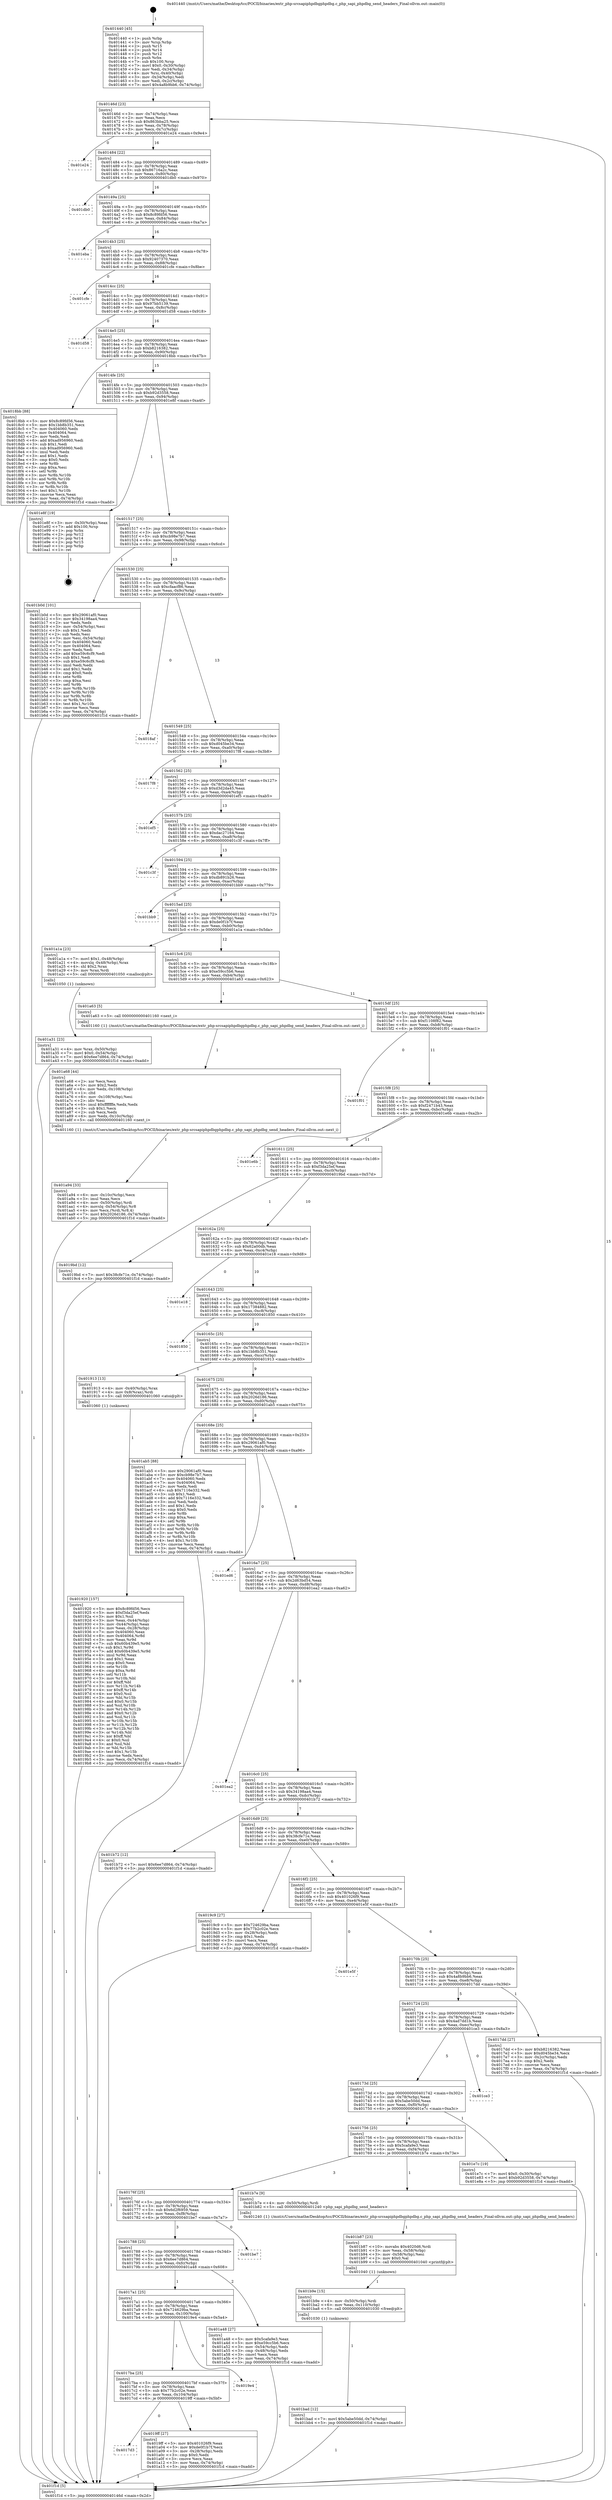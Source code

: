 digraph "0x401440" {
  label = "0x401440 (/mnt/c/Users/mathe/Desktop/tcc/POCII/binaries/extr_php-srcsapiphpdbgphpdbg.c_php_sapi_phpdbg_send_headers_Final-ollvm.out::main(0))"
  labelloc = "t"
  node[shape=record]

  Entry [label="",width=0.3,height=0.3,shape=circle,fillcolor=black,style=filled]
  "0x40146d" [label="{
     0x40146d [23]\l
     | [instrs]\l
     &nbsp;&nbsp;0x40146d \<+3\>: mov -0x74(%rbp),%eax\l
     &nbsp;&nbsp;0x401470 \<+2\>: mov %eax,%ecx\l
     &nbsp;&nbsp;0x401472 \<+6\>: sub $0x863bba25,%ecx\l
     &nbsp;&nbsp;0x401478 \<+3\>: mov %eax,-0x78(%rbp)\l
     &nbsp;&nbsp;0x40147b \<+3\>: mov %ecx,-0x7c(%rbp)\l
     &nbsp;&nbsp;0x40147e \<+6\>: je 0000000000401e24 \<main+0x9e4\>\l
  }"]
  "0x401e24" [label="{
     0x401e24\l
  }", style=dashed]
  "0x401484" [label="{
     0x401484 [22]\l
     | [instrs]\l
     &nbsp;&nbsp;0x401484 \<+5\>: jmp 0000000000401489 \<main+0x49\>\l
     &nbsp;&nbsp;0x401489 \<+3\>: mov -0x78(%rbp),%eax\l
     &nbsp;&nbsp;0x40148c \<+5\>: sub $0x86716a2c,%eax\l
     &nbsp;&nbsp;0x401491 \<+3\>: mov %eax,-0x80(%rbp)\l
     &nbsp;&nbsp;0x401494 \<+6\>: je 0000000000401db0 \<main+0x970\>\l
  }"]
  Exit [label="",width=0.3,height=0.3,shape=circle,fillcolor=black,style=filled,peripheries=2]
  "0x401db0" [label="{
     0x401db0\l
  }", style=dashed]
  "0x40149a" [label="{
     0x40149a [25]\l
     | [instrs]\l
     &nbsp;&nbsp;0x40149a \<+5\>: jmp 000000000040149f \<main+0x5f\>\l
     &nbsp;&nbsp;0x40149f \<+3\>: mov -0x78(%rbp),%eax\l
     &nbsp;&nbsp;0x4014a2 \<+5\>: sub $0x8c89fd56,%eax\l
     &nbsp;&nbsp;0x4014a7 \<+6\>: mov %eax,-0x84(%rbp)\l
     &nbsp;&nbsp;0x4014ad \<+6\>: je 0000000000401eba \<main+0xa7a\>\l
  }"]
  "0x401bad" [label="{
     0x401bad [12]\l
     | [instrs]\l
     &nbsp;&nbsp;0x401bad \<+7\>: movl $0x5abe50dd,-0x74(%rbp)\l
     &nbsp;&nbsp;0x401bb4 \<+5\>: jmp 0000000000401f1d \<main+0xadd\>\l
  }"]
  "0x401eba" [label="{
     0x401eba\l
  }", style=dashed]
  "0x4014b3" [label="{
     0x4014b3 [25]\l
     | [instrs]\l
     &nbsp;&nbsp;0x4014b3 \<+5\>: jmp 00000000004014b8 \<main+0x78\>\l
     &nbsp;&nbsp;0x4014b8 \<+3\>: mov -0x78(%rbp),%eax\l
     &nbsp;&nbsp;0x4014bb \<+5\>: sub $0x92407370,%eax\l
     &nbsp;&nbsp;0x4014c0 \<+6\>: mov %eax,-0x88(%rbp)\l
     &nbsp;&nbsp;0x4014c6 \<+6\>: je 0000000000401cfe \<main+0x8be\>\l
  }"]
  "0x401b9e" [label="{
     0x401b9e [15]\l
     | [instrs]\l
     &nbsp;&nbsp;0x401b9e \<+4\>: mov -0x50(%rbp),%rdi\l
     &nbsp;&nbsp;0x401ba2 \<+6\>: mov %eax,-0x110(%rbp)\l
     &nbsp;&nbsp;0x401ba8 \<+5\>: call 0000000000401030 \<free@plt\>\l
     | [calls]\l
     &nbsp;&nbsp;0x401030 \{1\} (unknown)\l
  }"]
  "0x401cfe" [label="{
     0x401cfe\l
  }", style=dashed]
  "0x4014cc" [label="{
     0x4014cc [25]\l
     | [instrs]\l
     &nbsp;&nbsp;0x4014cc \<+5\>: jmp 00000000004014d1 \<main+0x91\>\l
     &nbsp;&nbsp;0x4014d1 \<+3\>: mov -0x78(%rbp),%eax\l
     &nbsp;&nbsp;0x4014d4 \<+5\>: sub $0x97bb5139,%eax\l
     &nbsp;&nbsp;0x4014d9 \<+6\>: mov %eax,-0x8c(%rbp)\l
     &nbsp;&nbsp;0x4014df \<+6\>: je 0000000000401d58 \<main+0x918\>\l
  }"]
  "0x401b87" [label="{
     0x401b87 [23]\l
     | [instrs]\l
     &nbsp;&nbsp;0x401b87 \<+10\>: movabs $0x4020d6,%rdi\l
     &nbsp;&nbsp;0x401b91 \<+3\>: mov %eax,-0x58(%rbp)\l
     &nbsp;&nbsp;0x401b94 \<+3\>: mov -0x58(%rbp),%esi\l
     &nbsp;&nbsp;0x401b97 \<+2\>: mov $0x0,%al\l
     &nbsp;&nbsp;0x401b99 \<+5\>: call 0000000000401040 \<printf@plt\>\l
     | [calls]\l
     &nbsp;&nbsp;0x401040 \{1\} (unknown)\l
  }"]
  "0x401d58" [label="{
     0x401d58\l
  }", style=dashed]
  "0x4014e5" [label="{
     0x4014e5 [25]\l
     | [instrs]\l
     &nbsp;&nbsp;0x4014e5 \<+5\>: jmp 00000000004014ea \<main+0xaa\>\l
     &nbsp;&nbsp;0x4014ea \<+3\>: mov -0x78(%rbp),%eax\l
     &nbsp;&nbsp;0x4014ed \<+5\>: sub $0xb8216382,%eax\l
     &nbsp;&nbsp;0x4014f2 \<+6\>: mov %eax,-0x90(%rbp)\l
     &nbsp;&nbsp;0x4014f8 \<+6\>: je 00000000004018bb \<main+0x47b\>\l
  }"]
  "0x401a94" [label="{
     0x401a94 [33]\l
     | [instrs]\l
     &nbsp;&nbsp;0x401a94 \<+6\>: mov -0x10c(%rbp),%ecx\l
     &nbsp;&nbsp;0x401a9a \<+3\>: imul %eax,%ecx\l
     &nbsp;&nbsp;0x401a9d \<+4\>: mov -0x50(%rbp),%rdi\l
     &nbsp;&nbsp;0x401aa1 \<+4\>: movslq -0x54(%rbp),%r8\l
     &nbsp;&nbsp;0x401aa5 \<+4\>: mov %ecx,(%rdi,%r8,4)\l
     &nbsp;&nbsp;0x401aa9 \<+7\>: movl $0x2026d186,-0x74(%rbp)\l
     &nbsp;&nbsp;0x401ab0 \<+5\>: jmp 0000000000401f1d \<main+0xadd\>\l
  }"]
  "0x4018bb" [label="{
     0x4018bb [88]\l
     | [instrs]\l
     &nbsp;&nbsp;0x4018bb \<+5\>: mov $0x8c89fd56,%eax\l
     &nbsp;&nbsp;0x4018c0 \<+5\>: mov $0x1bb8b351,%ecx\l
     &nbsp;&nbsp;0x4018c5 \<+7\>: mov 0x404060,%edx\l
     &nbsp;&nbsp;0x4018cc \<+7\>: mov 0x404064,%esi\l
     &nbsp;&nbsp;0x4018d3 \<+2\>: mov %edx,%edi\l
     &nbsp;&nbsp;0x4018d5 \<+6\>: add $0xad956960,%edi\l
     &nbsp;&nbsp;0x4018db \<+3\>: sub $0x1,%edi\l
     &nbsp;&nbsp;0x4018de \<+6\>: sub $0xad956960,%edi\l
     &nbsp;&nbsp;0x4018e4 \<+3\>: imul %edi,%edx\l
     &nbsp;&nbsp;0x4018e7 \<+3\>: and $0x1,%edx\l
     &nbsp;&nbsp;0x4018ea \<+3\>: cmp $0x0,%edx\l
     &nbsp;&nbsp;0x4018ed \<+4\>: sete %r8b\l
     &nbsp;&nbsp;0x4018f1 \<+3\>: cmp $0xa,%esi\l
     &nbsp;&nbsp;0x4018f4 \<+4\>: setl %r9b\l
     &nbsp;&nbsp;0x4018f8 \<+3\>: mov %r8b,%r10b\l
     &nbsp;&nbsp;0x4018fb \<+3\>: and %r9b,%r10b\l
     &nbsp;&nbsp;0x4018fe \<+3\>: xor %r9b,%r8b\l
     &nbsp;&nbsp;0x401901 \<+3\>: or %r8b,%r10b\l
     &nbsp;&nbsp;0x401904 \<+4\>: test $0x1,%r10b\l
     &nbsp;&nbsp;0x401908 \<+3\>: cmovne %ecx,%eax\l
     &nbsp;&nbsp;0x40190b \<+3\>: mov %eax,-0x74(%rbp)\l
     &nbsp;&nbsp;0x40190e \<+5\>: jmp 0000000000401f1d \<main+0xadd\>\l
  }"]
  "0x4014fe" [label="{
     0x4014fe [25]\l
     | [instrs]\l
     &nbsp;&nbsp;0x4014fe \<+5\>: jmp 0000000000401503 \<main+0xc3\>\l
     &nbsp;&nbsp;0x401503 \<+3\>: mov -0x78(%rbp),%eax\l
     &nbsp;&nbsp;0x401506 \<+5\>: sub $0xb92d3558,%eax\l
     &nbsp;&nbsp;0x40150b \<+6\>: mov %eax,-0x94(%rbp)\l
     &nbsp;&nbsp;0x401511 \<+6\>: je 0000000000401e8f \<main+0xa4f\>\l
  }"]
  "0x401a68" [label="{
     0x401a68 [44]\l
     | [instrs]\l
     &nbsp;&nbsp;0x401a68 \<+2\>: xor %ecx,%ecx\l
     &nbsp;&nbsp;0x401a6a \<+5\>: mov $0x2,%edx\l
     &nbsp;&nbsp;0x401a6f \<+6\>: mov %edx,-0x108(%rbp)\l
     &nbsp;&nbsp;0x401a75 \<+1\>: cltd\l
     &nbsp;&nbsp;0x401a76 \<+6\>: mov -0x108(%rbp),%esi\l
     &nbsp;&nbsp;0x401a7c \<+2\>: idiv %esi\l
     &nbsp;&nbsp;0x401a7e \<+6\>: imul $0xfffffffe,%edx,%edx\l
     &nbsp;&nbsp;0x401a84 \<+3\>: sub $0x1,%ecx\l
     &nbsp;&nbsp;0x401a87 \<+2\>: sub %ecx,%edx\l
     &nbsp;&nbsp;0x401a89 \<+6\>: mov %edx,-0x10c(%rbp)\l
     &nbsp;&nbsp;0x401a8f \<+5\>: call 0000000000401160 \<next_i\>\l
     | [calls]\l
     &nbsp;&nbsp;0x401160 \{1\} (/mnt/c/Users/mathe/Desktop/tcc/POCII/binaries/extr_php-srcsapiphpdbgphpdbg.c_php_sapi_phpdbg_send_headers_Final-ollvm.out::next_i)\l
  }"]
  "0x401e8f" [label="{
     0x401e8f [19]\l
     | [instrs]\l
     &nbsp;&nbsp;0x401e8f \<+3\>: mov -0x30(%rbp),%eax\l
     &nbsp;&nbsp;0x401e92 \<+7\>: add $0x100,%rsp\l
     &nbsp;&nbsp;0x401e99 \<+1\>: pop %rbx\l
     &nbsp;&nbsp;0x401e9a \<+2\>: pop %r12\l
     &nbsp;&nbsp;0x401e9c \<+2\>: pop %r14\l
     &nbsp;&nbsp;0x401e9e \<+2\>: pop %r15\l
     &nbsp;&nbsp;0x401ea0 \<+1\>: pop %rbp\l
     &nbsp;&nbsp;0x401ea1 \<+1\>: ret\l
  }"]
  "0x401517" [label="{
     0x401517 [25]\l
     | [instrs]\l
     &nbsp;&nbsp;0x401517 \<+5\>: jmp 000000000040151c \<main+0xdc\>\l
     &nbsp;&nbsp;0x40151c \<+3\>: mov -0x78(%rbp),%eax\l
     &nbsp;&nbsp;0x40151f \<+5\>: sub $0xcb98e7b7,%eax\l
     &nbsp;&nbsp;0x401524 \<+6\>: mov %eax,-0x98(%rbp)\l
     &nbsp;&nbsp;0x40152a \<+6\>: je 0000000000401b0d \<main+0x6cd\>\l
  }"]
  "0x401a31" [label="{
     0x401a31 [23]\l
     | [instrs]\l
     &nbsp;&nbsp;0x401a31 \<+4\>: mov %rax,-0x50(%rbp)\l
     &nbsp;&nbsp;0x401a35 \<+7\>: movl $0x0,-0x54(%rbp)\l
     &nbsp;&nbsp;0x401a3c \<+7\>: movl $0x6ee7d864,-0x74(%rbp)\l
     &nbsp;&nbsp;0x401a43 \<+5\>: jmp 0000000000401f1d \<main+0xadd\>\l
  }"]
  "0x401b0d" [label="{
     0x401b0d [101]\l
     | [instrs]\l
     &nbsp;&nbsp;0x401b0d \<+5\>: mov $0x29061af0,%eax\l
     &nbsp;&nbsp;0x401b12 \<+5\>: mov $0x34198aa4,%ecx\l
     &nbsp;&nbsp;0x401b17 \<+2\>: xor %edx,%edx\l
     &nbsp;&nbsp;0x401b19 \<+3\>: mov -0x54(%rbp),%esi\l
     &nbsp;&nbsp;0x401b1c \<+3\>: sub $0x1,%edx\l
     &nbsp;&nbsp;0x401b1f \<+2\>: sub %edx,%esi\l
     &nbsp;&nbsp;0x401b21 \<+3\>: mov %esi,-0x54(%rbp)\l
     &nbsp;&nbsp;0x401b24 \<+7\>: mov 0x404060,%edx\l
     &nbsp;&nbsp;0x401b2b \<+7\>: mov 0x404064,%esi\l
     &nbsp;&nbsp;0x401b32 \<+2\>: mov %edx,%edi\l
     &nbsp;&nbsp;0x401b34 \<+6\>: add $0xe59c6cf9,%edi\l
     &nbsp;&nbsp;0x401b3a \<+3\>: sub $0x1,%edi\l
     &nbsp;&nbsp;0x401b3d \<+6\>: sub $0xe59c6cf9,%edi\l
     &nbsp;&nbsp;0x401b43 \<+3\>: imul %edi,%edx\l
     &nbsp;&nbsp;0x401b46 \<+3\>: and $0x1,%edx\l
     &nbsp;&nbsp;0x401b49 \<+3\>: cmp $0x0,%edx\l
     &nbsp;&nbsp;0x401b4c \<+4\>: sete %r8b\l
     &nbsp;&nbsp;0x401b50 \<+3\>: cmp $0xa,%esi\l
     &nbsp;&nbsp;0x401b53 \<+4\>: setl %r9b\l
     &nbsp;&nbsp;0x401b57 \<+3\>: mov %r8b,%r10b\l
     &nbsp;&nbsp;0x401b5a \<+3\>: and %r9b,%r10b\l
     &nbsp;&nbsp;0x401b5d \<+3\>: xor %r9b,%r8b\l
     &nbsp;&nbsp;0x401b60 \<+3\>: or %r8b,%r10b\l
     &nbsp;&nbsp;0x401b63 \<+4\>: test $0x1,%r10b\l
     &nbsp;&nbsp;0x401b67 \<+3\>: cmovne %ecx,%eax\l
     &nbsp;&nbsp;0x401b6a \<+3\>: mov %eax,-0x74(%rbp)\l
     &nbsp;&nbsp;0x401b6d \<+5\>: jmp 0000000000401f1d \<main+0xadd\>\l
  }"]
  "0x401530" [label="{
     0x401530 [25]\l
     | [instrs]\l
     &nbsp;&nbsp;0x401530 \<+5\>: jmp 0000000000401535 \<main+0xf5\>\l
     &nbsp;&nbsp;0x401535 \<+3\>: mov -0x78(%rbp),%eax\l
     &nbsp;&nbsp;0x401538 \<+5\>: sub $0xcfaacf86,%eax\l
     &nbsp;&nbsp;0x40153d \<+6\>: mov %eax,-0x9c(%rbp)\l
     &nbsp;&nbsp;0x401543 \<+6\>: je 00000000004018af \<main+0x46f\>\l
  }"]
  "0x4017d3" [label="{
     0x4017d3\l
  }", style=dashed]
  "0x4018af" [label="{
     0x4018af\l
  }", style=dashed]
  "0x401549" [label="{
     0x401549 [25]\l
     | [instrs]\l
     &nbsp;&nbsp;0x401549 \<+5\>: jmp 000000000040154e \<main+0x10e\>\l
     &nbsp;&nbsp;0x40154e \<+3\>: mov -0x78(%rbp),%eax\l
     &nbsp;&nbsp;0x401551 \<+5\>: sub $0xd045be34,%eax\l
     &nbsp;&nbsp;0x401556 \<+6\>: mov %eax,-0xa0(%rbp)\l
     &nbsp;&nbsp;0x40155c \<+6\>: je 00000000004017f8 \<main+0x3b8\>\l
  }"]
  "0x4019ff" [label="{
     0x4019ff [27]\l
     | [instrs]\l
     &nbsp;&nbsp;0x4019ff \<+5\>: mov $0x401026f9,%eax\l
     &nbsp;&nbsp;0x401a04 \<+5\>: mov $0xde0f1b7f,%ecx\l
     &nbsp;&nbsp;0x401a09 \<+3\>: mov -0x28(%rbp),%edx\l
     &nbsp;&nbsp;0x401a0c \<+3\>: cmp $0x0,%edx\l
     &nbsp;&nbsp;0x401a0f \<+3\>: cmove %ecx,%eax\l
     &nbsp;&nbsp;0x401a12 \<+3\>: mov %eax,-0x74(%rbp)\l
     &nbsp;&nbsp;0x401a15 \<+5\>: jmp 0000000000401f1d \<main+0xadd\>\l
  }"]
  "0x4017f8" [label="{
     0x4017f8\l
  }", style=dashed]
  "0x401562" [label="{
     0x401562 [25]\l
     | [instrs]\l
     &nbsp;&nbsp;0x401562 \<+5\>: jmp 0000000000401567 \<main+0x127\>\l
     &nbsp;&nbsp;0x401567 \<+3\>: mov -0x78(%rbp),%eax\l
     &nbsp;&nbsp;0x40156a \<+5\>: sub $0xd3d2da45,%eax\l
     &nbsp;&nbsp;0x40156f \<+6\>: mov %eax,-0xa4(%rbp)\l
     &nbsp;&nbsp;0x401575 \<+6\>: je 0000000000401ef5 \<main+0xab5\>\l
  }"]
  "0x4017ba" [label="{
     0x4017ba [25]\l
     | [instrs]\l
     &nbsp;&nbsp;0x4017ba \<+5\>: jmp 00000000004017bf \<main+0x37f\>\l
     &nbsp;&nbsp;0x4017bf \<+3\>: mov -0x78(%rbp),%eax\l
     &nbsp;&nbsp;0x4017c2 \<+5\>: sub $0x77b2c02e,%eax\l
     &nbsp;&nbsp;0x4017c7 \<+6\>: mov %eax,-0x104(%rbp)\l
     &nbsp;&nbsp;0x4017cd \<+6\>: je 00000000004019ff \<main+0x5bf\>\l
  }"]
  "0x401ef5" [label="{
     0x401ef5\l
  }", style=dashed]
  "0x40157b" [label="{
     0x40157b [25]\l
     | [instrs]\l
     &nbsp;&nbsp;0x40157b \<+5\>: jmp 0000000000401580 \<main+0x140\>\l
     &nbsp;&nbsp;0x401580 \<+3\>: mov -0x78(%rbp),%eax\l
     &nbsp;&nbsp;0x401583 \<+5\>: sub $0xdac27164,%eax\l
     &nbsp;&nbsp;0x401588 \<+6\>: mov %eax,-0xa8(%rbp)\l
     &nbsp;&nbsp;0x40158e \<+6\>: je 0000000000401c3f \<main+0x7ff\>\l
  }"]
  "0x4019e4" [label="{
     0x4019e4\l
  }", style=dashed]
  "0x401c3f" [label="{
     0x401c3f\l
  }", style=dashed]
  "0x401594" [label="{
     0x401594 [25]\l
     | [instrs]\l
     &nbsp;&nbsp;0x401594 \<+5\>: jmp 0000000000401599 \<main+0x159\>\l
     &nbsp;&nbsp;0x401599 \<+3\>: mov -0x78(%rbp),%eax\l
     &nbsp;&nbsp;0x40159c \<+5\>: sub $0xdb891b26,%eax\l
     &nbsp;&nbsp;0x4015a1 \<+6\>: mov %eax,-0xac(%rbp)\l
     &nbsp;&nbsp;0x4015a7 \<+6\>: je 0000000000401bb9 \<main+0x779\>\l
  }"]
  "0x4017a1" [label="{
     0x4017a1 [25]\l
     | [instrs]\l
     &nbsp;&nbsp;0x4017a1 \<+5\>: jmp 00000000004017a6 \<main+0x366\>\l
     &nbsp;&nbsp;0x4017a6 \<+3\>: mov -0x78(%rbp),%eax\l
     &nbsp;&nbsp;0x4017a9 \<+5\>: sub $0x724629ba,%eax\l
     &nbsp;&nbsp;0x4017ae \<+6\>: mov %eax,-0x100(%rbp)\l
     &nbsp;&nbsp;0x4017b4 \<+6\>: je 00000000004019e4 \<main+0x5a4\>\l
  }"]
  "0x401bb9" [label="{
     0x401bb9\l
  }", style=dashed]
  "0x4015ad" [label="{
     0x4015ad [25]\l
     | [instrs]\l
     &nbsp;&nbsp;0x4015ad \<+5\>: jmp 00000000004015b2 \<main+0x172\>\l
     &nbsp;&nbsp;0x4015b2 \<+3\>: mov -0x78(%rbp),%eax\l
     &nbsp;&nbsp;0x4015b5 \<+5\>: sub $0xde0f1b7f,%eax\l
     &nbsp;&nbsp;0x4015ba \<+6\>: mov %eax,-0xb0(%rbp)\l
     &nbsp;&nbsp;0x4015c0 \<+6\>: je 0000000000401a1a \<main+0x5da\>\l
  }"]
  "0x401a48" [label="{
     0x401a48 [27]\l
     | [instrs]\l
     &nbsp;&nbsp;0x401a48 \<+5\>: mov $0x5cafa9e3,%eax\l
     &nbsp;&nbsp;0x401a4d \<+5\>: mov $0xe59cc5b6,%ecx\l
     &nbsp;&nbsp;0x401a52 \<+3\>: mov -0x54(%rbp),%edx\l
     &nbsp;&nbsp;0x401a55 \<+3\>: cmp -0x48(%rbp),%edx\l
     &nbsp;&nbsp;0x401a58 \<+3\>: cmovl %ecx,%eax\l
     &nbsp;&nbsp;0x401a5b \<+3\>: mov %eax,-0x74(%rbp)\l
     &nbsp;&nbsp;0x401a5e \<+5\>: jmp 0000000000401f1d \<main+0xadd\>\l
  }"]
  "0x401a1a" [label="{
     0x401a1a [23]\l
     | [instrs]\l
     &nbsp;&nbsp;0x401a1a \<+7\>: movl $0x1,-0x48(%rbp)\l
     &nbsp;&nbsp;0x401a21 \<+4\>: movslq -0x48(%rbp),%rax\l
     &nbsp;&nbsp;0x401a25 \<+4\>: shl $0x2,%rax\l
     &nbsp;&nbsp;0x401a29 \<+3\>: mov %rax,%rdi\l
     &nbsp;&nbsp;0x401a2c \<+5\>: call 0000000000401050 \<malloc@plt\>\l
     | [calls]\l
     &nbsp;&nbsp;0x401050 \{1\} (unknown)\l
  }"]
  "0x4015c6" [label="{
     0x4015c6 [25]\l
     | [instrs]\l
     &nbsp;&nbsp;0x4015c6 \<+5\>: jmp 00000000004015cb \<main+0x18b\>\l
     &nbsp;&nbsp;0x4015cb \<+3\>: mov -0x78(%rbp),%eax\l
     &nbsp;&nbsp;0x4015ce \<+5\>: sub $0xe59cc5b6,%eax\l
     &nbsp;&nbsp;0x4015d3 \<+6\>: mov %eax,-0xb4(%rbp)\l
     &nbsp;&nbsp;0x4015d9 \<+6\>: je 0000000000401a63 \<main+0x623\>\l
  }"]
  "0x401788" [label="{
     0x401788 [25]\l
     | [instrs]\l
     &nbsp;&nbsp;0x401788 \<+5\>: jmp 000000000040178d \<main+0x34d\>\l
     &nbsp;&nbsp;0x40178d \<+3\>: mov -0x78(%rbp),%eax\l
     &nbsp;&nbsp;0x401790 \<+5\>: sub $0x6ee7d864,%eax\l
     &nbsp;&nbsp;0x401795 \<+6\>: mov %eax,-0xfc(%rbp)\l
     &nbsp;&nbsp;0x40179b \<+6\>: je 0000000000401a48 \<main+0x608\>\l
  }"]
  "0x401a63" [label="{
     0x401a63 [5]\l
     | [instrs]\l
     &nbsp;&nbsp;0x401a63 \<+5\>: call 0000000000401160 \<next_i\>\l
     | [calls]\l
     &nbsp;&nbsp;0x401160 \{1\} (/mnt/c/Users/mathe/Desktop/tcc/POCII/binaries/extr_php-srcsapiphpdbgphpdbg.c_php_sapi_phpdbg_send_headers_Final-ollvm.out::next_i)\l
  }"]
  "0x4015df" [label="{
     0x4015df [25]\l
     | [instrs]\l
     &nbsp;&nbsp;0x4015df \<+5\>: jmp 00000000004015e4 \<main+0x1a4\>\l
     &nbsp;&nbsp;0x4015e4 \<+3\>: mov -0x78(%rbp),%eax\l
     &nbsp;&nbsp;0x4015e7 \<+5\>: sub $0xf1108f82,%eax\l
     &nbsp;&nbsp;0x4015ec \<+6\>: mov %eax,-0xb8(%rbp)\l
     &nbsp;&nbsp;0x4015f2 \<+6\>: je 0000000000401f01 \<main+0xac1\>\l
  }"]
  "0x401be7" [label="{
     0x401be7\l
  }", style=dashed]
  "0x401f01" [label="{
     0x401f01\l
  }", style=dashed]
  "0x4015f8" [label="{
     0x4015f8 [25]\l
     | [instrs]\l
     &nbsp;&nbsp;0x4015f8 \<+5\>: jmp 00000000004015fd \<main+0x1bd\>\l
     &nbsp;&nbsp;0x4015fd \<+3\>: mov -0x78(%rbp),%eax\l
     &nbsp;&nbsp;0x401600 \<+5\>: sub $0xf2471b43,%eax\l
     &nbsp;&nbsp;0x401605 \<+6\>: mov %eax,-0xbc(%rbp)\l
     &nbsp;&nbsp;0x40160b \<+6\>: je 0000000000401e6b \<main+0xa2b\>\l
  }"]
  "0x40176f" [label="{
     0x40176f [25]\l
     | [instrs]\l
     &nbsp;&nbsp;0x40176f \<+5\>: jmp 0000000000401774 \<main+0x334\>\l
     &nbsp;&nbsp;0x401774 \<+3\>: mov -0x78(%rbp),%eax\l
     &nbsp;&nbsp;0x401777 \<+5\>: sub $0x6d2f6959,%eax\l
     &nbsp;&nbsp;0x40177c \<+6\>: mov %eax,-0xf8(%rbp)\l
     &nbsp;&nbsp;0x401782 \<+6\>: je 0000000000401be7 \<main+0x7a7\>\l
  }"]
  "0x401e6b" [label="{
     0x401e6b\l
  }", style=dashed]
  "0x401611" [label="{
     0x401611 [25]\l
     | [instrs]\l
     &nbsp;&nbsp;0x401611 \<+5\>: jmp 0000000000401616 \<main+0x1d6\>\l
     &nbsp;&nbsp;0x401616 \<+3\>: mov -0x78(%rbp),%eax\l
     &nbsp;&nbsp;0x401619 \<+5\>: sub $0xf3da25ef,%eax\l
     &nbsp;&nbsp;0x40161e \<+6\>: mov %eax,-0xc0(%rbp)\l
     &nbsp;&nbsp;0x401624 \<+6\>: je 00000000004019bd \<main+0x57d\>\l
  }"]
  "0x401b7e" [label="{
     0x401b7e [9]\l
     | [instrs]\l
     &nbsp;&nbsp;0x401b7e \<+4\>: mov -0x50(%rbp),%rdi\l
     &nbsp;&nbsp;0x401b82 \<+5\>: call 0000000000401240 \<php_sapi_phpdbg_send_headers\>\l
     | [calls]\l
     &nbsp;&nbsp;0x401240 \{1\} (/mnt/c/Users/mathe/Desktop/tcc/POCII/binaries/extr_php-srcsapiphpdbgphpdbg.c_php_sapi_phpdbg_send_headers_Final-ollvm.out::php_sapi_phpdbg_send_headers)\l
  }"]
  "0x4019bd" [label="{
     0x4019bd [12]\l
     | [instrs]\l
     &nbsp;&nbsp;0x4019bd \<+7\>: movl $0x38cfe71e,-0x74(%rbp)\l
     &nbsp;&nbsp;0x4019c4 \<+5\>: jmp 0000000000401f1d \<main+0xadd\>\l
  }"]
  "0x40162a" [label="{
     0x40162a [25]\l
     | [instrs]\l
     &nbsp;&nbsp;0x40162a \<+5\>: jmp 000000000040162f \<main+0x1ef\>\l
     &nbsp;&nbsp;0x40162f \<+3\>: mov -0x78(%rbp),%eax\l
     &nbsp;&nbsp;0x401632 \<+5\>: sub $0x62a00db,%eax\l
     &nbsp;&nbsp;0x401637 \<+6\>: mov %eax,-0xc4(%rbp)\l
     &nbsp;&nbsp;0x40163d \<+6\>: je 0000000000401e18 \<main+0x9d8\>\l
  }"]
  "0x401756" [label="{
     0x401756 [25]\l
     | [instrs]\l
     &nbsp;&nbsp;0x401756 \<+5\>: jmp 000000000040175b \<main+0x31b\>\l
     &nbsp;&nbsp;0x40175b \<+3\>: mov -0x78(%rbp),%eax\l
     &nbsp;&nbsp;0x40175e \<+5\>: sub $0x5cafa9e3,%eax\l
     &nbsp;&nbsp;0x401763 \<+6\>: mov %eax,-0xf4(%rbp)\l
     &nbsp;&nbsp;0x401769 \<+6\>: je 0000000000401b7e \<main+0x73e\>\l
  }"]
  "0x401e18" [label="{
     0x401e18\l
  }", style=dashed]
  "0x401643" [label="{
     0x401643 [25]\l
     | [instrs]\l
     &nbsp;&nbsp;0x401643 \<+5\>: jmp 0000000000401648 \<main+0x208\>\l
     &nbsp;&nbsp;0x401648 \<+3\>: mov -0x78(%rbp),%eax\l
     &nbsp;&nbsp;0x40164b \<+5\>: sub $0x17384882,%eax\l
     &nbsp;&nbsp;0x401650 \<+6\>: mov %eax,-0xc8(%rbp)\l
     &nbsp;&nbsp;0x401656 \<+6\>: je 0000000000401850 \<main+0x410\>\l
  }"]
  "0x401e7c" [label="{
     0x401e7c [19]\l
     | [instrs]\l
     &nbsp;&nbsp;0x401e7c \<+7\>: movl $0x0,-0x30(%rbp)\l
     &nbsp;&nbsp;0x401e83 \<+7\>: movl $0xb92d3558,-0x74(%rbp)\l
     &nbsp;&nbsp;0x401e8a \<+5\>: jmp 0000000000401f1d \<main+0xadd\>\l
  }"]
  "0x401850" [label="{
     0x401850\l
  }", style=dashed]
  "0x40165c" [label="{
     0x40165c [25]\l
     | [instrs]\l
     &nbsp;&nbsp;0x40165c \<+5\>: jmp 0000000000401661 \<main+0x221\>\l
     &nbsp;&nbsp;0x401661 \<+3\>: mov -0x78(%rbp),%eax\l
     &nbsp;&nbsp;0x401664 \<+5\>: sub $0x1bb8b351,%eax\l
     &nbsp;&nbsp;0x401669 \<+6\>: mov %eax,-0xcc(%rbp)\l
     &nbsp;&nbsp;0x40166f \<+6\>: je 0000000000401913 \<main+0x4d3\>\l
  }"]
  "0x40173d" [label="{
     0x40173d [25]\l
     | [instrs]\l
     &nbsp;&nbsp;0x40173d \<+5\>: jmp 0000000000401742 \<main+0x302\>\l
     &nbsp;&nbsp;0x401742 \<+3\>: mov -0x78(%rbp),%eax\l
     &nbsp;&nbsp;0x401745 \<+5\>: sub $0x5abe50dd,%eax\l
     &nbsp;&nbsp;0x40174a \<+6\>: mov %eax,-0xf0(%rbp)\l
     &nbsp;&nbsp;0x401750 \<+6\>: je 0000000000401e7c \<main+0xa3c\>\l
  }"]
  "0x401913" [label="{
     0x401913 [13]\l
     | [instrs]\l
     &nbsp;&nbsp;0x401913 \<+4\>: mov -0x40(%rbp),%rax\l
     &nbsp;&nbsp;0x401917 \<+4\>: mov 0x8(%rax),%rdi\l
     &nbsp;&nbsp;0x40191b \<+5\>: call 0000000000401060 \<atoi@plt\>\l
     | [calls]\l
     &nbsp;&nbsp;0x401060 \{1\} (unknown)\l
  }"]
  "0x401675" [label="{
     0x401675 [25]\l
     | [instrs]\l
     &nbsp;&nbsp;0x401675 \<+5\>: jmp 000000000040167a \<main+0x23a\>\l
     &nbsp;&nbsp;0x40167a \<+3\>: mov -0x78(%rbp),%eax\l
     &nbsp;&nbsp;0x40167d \<+5\>: sub $0x2026d186,%eax\l
     &nbsp;&nbsp;0x401682 \<+6\>: mov %eax,-0xd0(%rbp)\l
     &nbsp;&nbsp;0x401688 \<+6\>: je 0000000000401ab5 \<main+0x675\>\l
  }"]
  "0x401ce3" [label="{
     0x401ce3\l
  }", style=dashed]
  "0x401ab5" [label="{
     0x401ab5 [88]\l
     | [instrs]\l
     &nbsp;&nbsp;0x401ab5 \<+5\>: mov $0x29061af0,%eax\l
     &nbsp;&nbsp;0x401aba \<+5\>: mov $0xcb98e7b7,%ecx\l
     &nbsp;&nbsp;0x401abf \<+7\>: mov 0x404060,%edx\l
     &nbsp;&nbsp;0x401ac6 \<+7\>: mov 0x404064,%esi\l
     &nbsp;&nbsp;0x401acd \<+2\>: mov %edx,%edi\l
     &nbsp;&nbsp;0x401acf \<+6\>: sub $0x7116e332,%edi\l
     &nbsp;&nbsp;0x401ad5 \<+3\>: sub $0x1,%edi\l
     &nbsp;&nbsp;0x401ad8 \<+6\>: add $0x7116e332,%edi\l
     &nbsp;&nbsp;0x401ade \<+3\>: imul %edi,%edx\l
     &nbsp;&nbsp;0x401ae1 \<+3\>: and $0x1,%edx\l
     &nbsp;&nbsp;0x401ae4 \<+3\>: cmp $0x0,%edx\l
     &nbsp;&nbsp;0x401ae7 \<+4\>: sete %r8b\l
     &nbsp;&nbsp;0x401aeb \<+3\>: cmp $0xa,%esi\l
     &nbsp;&nbsp;0x401aee \<+4\>: setl %r9b\l
     &nbsp;&nbsp;0x401af2 \<+3\>: mov %r8b,%r10b\l
     &nbsp;&nbsp;0x401af5 \<+3\>: and %r9b,%r10b\l
     &nbsp;&nbsp;0x401af8 \<+3\>: xor %r9b,%r8b\l
     &nbsp;&nbsp;0x401afb \<+3\>: or %r8b,%r10b\l
     &nbsp;&nbsp;0x401afe \<+4\>: test $0x1,%r10b\l
     &nbsp;&nbsp;0x401b02 \<+3\>: cmovne %ecx,%eax\l
     &nbsp;&nbsp;0x401b05 \<+3\>: mov %eax,-0x74(%rbp)\l
     &nbsp;&nbsp;0x401b08 \<+5\>: jmp 0000000000401f1d \<main+0xadd\>\l
  }"]
  "0x40168e" [label="{
     0x40168e [25]\l
     | [instrs]\l
     &nbsp;&nbsp;0x40168e \<+5\>: jmp 0000000000401693 \<main+0x253\>\l
     &nbsp;&nbsp;0x401693 \<+3\>: mov -0x78(%rbp),%eax\l
     &nbsp;&nbsp;0x401696 \<+5\>: sub $0x29061af0,%eax\l
     &nbsp;&nbsp;0x40169b \<+6\>: mov %eax,-0xd4(%rbp)\l
     &nbsp;&nbsp;0x4016a1 \<+6\>: je 0000000000401ed6 \<main+0xa96\>\l
  }"]
  "0x401920" [label="{
     0x401920 [157]\l
     | [instrs]\l
     &nbsp;&nbsp;0x401920 \<+5\>: mov $0x8c89fd56,%ecx\l
     &nbsp;&nbsp;0x401925 \<+5\>: mov $0xf3da25ef,%edx\l
     &nbsp;&nbsp;0x40192a \<+3\>: mov $0x1,%sil\l
     &nbsp;&nbsp;0x40192d \<+3\>: mov %eax,-0x44(%rbp)\l
     &nbsp;&nbsp;0x401930 \<+3\>: mov -0x44(%rbp),%eax\l
     &nbsp;&nbsp;0x401933 \<+3\>: mov %eax,-0x28(%rbp)\l
     &nbsp;&nbsp;0x401936 \<+7\>: mov 0x404060,%eax\l
     &nbsp;&nbsp;0x40193d \<+8\>: mov 0x404064,%r8d\l
     &nbsp;&nbsp;0x401945 \<+3\>: mov %eax,%r9d\l
     &nbsp;&nbsp;0x401948 \<+7\>: sub $0x60b439e5,%r9d\l
     &nbsp;&nbsp;0x40194f \<+4\>: sub $0x1,%r9d\l
     &nbsp;&nbsp;0x401953 \<+7\>: add $0x60b439e5,%r9d\l
     &nbsp;&nbsp;0x40195a \<+4\>: imul %r9d,%eax\l
     &nbsp;&nbsp;0x40195e \<+3\>: and $0x1,%eax\l
     &nbsp;&nbsp;0x401961 \<+3\>: cmp $0x0,%eax\l
     &nbsp;&nbsp;0x401964 \<+4\>: sete %r10b\l
     &nbsp;&nbsp;0x401968 \<+4\>: cmp $0xa,%r8d\l
     &nbsp;&nbsp;0x40196c \<+4\>: setl %r11b\l
     &nbsp;&nbsp;0x401970 \<+3\>: mov %r10b,%bl\l
     &nbsp;&nbsp;0x401973 \<+3\>: xor $0xff,%bl\l
     &nbsp;&nbsp;0x401976 \<+3\>: mov %r11b,%r14b\l
     &nbsp;&nbsp;0x401979 \<+4\>: xor $0xff,%r14b\l
     &nbsp;&nbsp;0x40197d \<+4\>: xor $0x0,%sil\l
     &nbsp;&nbsp;0x401981 \<+3\>: mov %bl,%r15b\l
     &nbsp;&nbsp;0x401984 \<+4\>: and $0x0,%r15b\l
     &nbsp;&nbsp;0x401988 \<+3\>: and %sil,%r10b\l
     &nbsp;&nbsp;0x40198b \<+3\>: mov %r14b,%r12b\l
     &nbsp;&nbsp;0x40198e \<+4\>: and $0x0,%r12b\l
     &nbsp;&nbsp;0x401992 \<+3\>: and %sil,%r11b\l
     &nbsp;&nbsp;0x401995 \<+3\>: or %r10b,%r15b\l
     &nbsp;&nbsp;0x401998 \<+3\>: or %r11b,%r12b\l
     &nbsp;&nbsp;0x40199b \<+3\>: xor %r12b,%r15b\l
     &nbsp;&nbsp;0x40199e \<+3\>: or %r14b,%bl\l
     &nbsp;&nbsp;0x4019a1 \<+3\>: xor $0xff,%bl\l
     &nbsp;&nbsp;0x4019a4 \<+4\>: or $0x0,%sil\l
     &nbsp;&nbsp;0x4019a8 \<+3\>: and %sil,%bl\l
     &nbsp;&nbsp;0x4019ab \<+3\>: or %bl,%r15b\l
     &nbsp;&nbsp;0x4019ae \<+4\>: test $0x1,%r15b\l
     &nbsp;&nbsp;0x4019b2 \<+3\>: cmovne %edx,%ecx\l
     &nbsp;&nbsp;0x4019b5 \<+3\>: mov %ecx,-0x74(%rbp)\l
     &nbsp;&nbsp;0x4019b8 \<+5\>: jmp 0000000000401f1d \<main+0xadd\>\l
  }"]
  "0x401ed6" [label="{
     0x401ed6\l
  }", style=dashed]
  "0x4016a7" [label="{
     0x4016a7 [25]\l
     | [instrs]\l
     &nbsp;&nbsp;0x4016a7 \<+5\>: jmp 00000000004016ac \<main+0x26c\>\l
     &nbsp;&nbsp;0x4016ac \<+3\>: mov -0x78(%rbp),%eax\l
     &nbsp;&nbsp;0x4016af \<+5\>: sub $0x2d63bd54,%eax\l
     &nbsp;&nbsp;0x4016b4 \<+6\>: mov %eax,-0xd8(%rbp)\l
     &nbsp;&nbsp;0x4016ba \<+6\>: je 0000000000401ea2 \<main+0xa62\>\l
  }"]
  "0x401440" [label="{
     0x401440 [45]\l
     | [instrs]\l
     &nbsp;&nbsp;0x401440 \<+1\>: push %rbp\l
     &nbsp;&nbsp;0x401441 \<+3\>: mov %rsp,%rbp\l
     &nbsp;&nbsp;0x401444 \<+2\>: push %r15\l
     &nbsp;&nbsp;0x401446 \<+2\>: push %r14\l
     &nbsp;&nbsp;0x401448 \<+2\>: push %r12\l
     &nbsp;&nbsp;0x40144a \<+1\>: push %rbx\l
     &nbsp;&nbsp;0x40144b \<+7\>: sub $0x100,%rsp\l
     &nbsp;&nbsp;0x401452 \<+7\>: movl $0x0,-0x30(%rbp)\l
     &nbsp;&nbsp;0x401459 \<+3\>: mov %edi,-0x34(%rbp)\l
     &nbsp;&nbsp;0x40145c \<+4\>: mov %rsi,-0x40(%rbp)\l
     &nbsp;&nbsp;0x401460 \<+3\>: mov -0x34(%rbp),%edi\l
     &nbsp;&nbsp;0x401463 \<+3\>: mov %edi,-0x2c(%rbp)\l
     &nbsp;&nbsp;0x401466 \<+7\>: movl $0x4a8b9bb6,-0x74(%rbp)\l
  }"]
  "0x401ea2" [label="{
     0x401ea2\l
  }", style=dashed]
  "0x4016c0" [label="{
     0x4016c0 [25]\l
     | [instrs]\l
     &nbsp;&nbsp;0x4016c0 \<+5\>: jmp 00000000004016c5 \<main+0x285\>\l
     &nbsp;&nbsp;0x4016c5 \<+3\>: mov -0x78(%rbp),%eax\l
     &nbsp;&nbsp;0x4016c8 \<+5\>: sub $0x34198aa4,%eax\l
     &nbsp;&nbsp;0x4016cd \<+6\>: mov %eax,-0xdc(%rbp)\l
     &nbsp;&nbsp;0x4016d3 \<+6\>: je 0000000000401b72 \<main+0x732\>\l
  }"]
  "0x401f1d" [label="{
     0x401f1d [5]\l
     | [instrs]\l
     &nbsp;&nbsp;0x401f1d \<+5\>: jmp 000000000040146d \<main+0x2d\>\l
  }"]
  "0x401b72" [label="{
     0x401b72 [12]\l
     | [instrs]\l
     &nbsp;&nbsp;0x401b72 \<+7\>: movl $0x6ee7d864,-0x74(%rbp)\l
     &nbsp;&nbsp;0x401b79 \<+5\>: jmp 0000000000401f1d \<main+0xadd\>\l
  }"]
  "0x4016d9" [label="{
     0x4016d9 [25]\l
     | [instrs]\l
     &nbsp;&nbsp;0x4016d9 \<+5\>: jmp 00000000004016de \<main+0x29e\>\l
     &nbsp;&nbsp;0x4016de \<+3\>: mov -0x78(%rbp),%eax\l
     &nbsp;&nbsp;0x4016e1 \<+5\>: sub $0x38cfe71e,%eax\l
     &nbsp;&nbsp;0x4016e6 \<+6\>: mov %eax,-0xe0(%rbp)\l
     &nbsp;&nbsp;0x4016ec \<+6\>: je 00000000004019c9 \<main+0x589\>\l
  }"]
  "0x401724" [label="{
     0x401724 [25]\l
     | [instrs]\l
     &nbsp;&nbsp;0x401724 \<+5\>: jmp 0000000000401729 \<main+0x2e9\>\l
     &nbsp;&nbsp;0x401729 \<+3\>: mov -0x78(%rbp),%eax\l
     &nbsp;&nbsp;0x40172c \<+5\>: sub $0x4ad7dd1b,%eax\l
     &nbsp;&nbsp;0x401731 \<+6\>: mov %eax,-0xec(%rbp)\l
     &nbsp;&nbsp;0x401737 \<+6\>: je 0000000000401ce3 \<main+0x8a3\>\l
  }"]
  "0x4019c9" [label="{
     0x4019c9 [27]\l
     | [instrs]\l
     &nbsp;&nbsp;0x4019c9 \<+5\>: mov $0x724629ba,%eax\l
     &nbsp;&nbsp;0x4019ce \<+5\>: mov $0x77b2c02e,%ecx\l
     &nbsp;&nbsp;0x4019d3 \<+3\>: mov -0x28(%rbp),%edx\l
     &nbsp;&nbsp;0x4019d6 \<+3\>: cmp $0x1,%edx\l
     &nbsp;&nbsp;0x4019d9 \<+3\>: cmovl %ecx,%eax\l
     &nbsp;&nbsp;0x4019dc \<+3\>: mov %eax,-0x74(%rbp)\l
     &nbsp;&nbsp;0x4019df \<+5\>: jmp 0000000000401f1d \<main+0xadd\>\l
  }"]
  "0x4016f2" [label="{
     0x4016f2 [25]\l
     | [instrs]\l
     &nbsp;&nbsp;0x4016f2 \<+5\>: jmp 00000000004016f7 \<main+0x2b7\>\l
     &nbsp;&nbsp;0x4016f7 \<+3\>: mov -0x78(%rbp),%eax\l
     &nbsp;&nbsp;0x4016fa \<+5\>: sub $0x401026f9,%eax\l
     &nbsp;&nbsp;0x4016ff \<+6\>: mov %eax,-0xe4(%rbp)\l
     &nbsp;&nbsp;0x401705 \<+6\>: je 0000000000401e5f \<main+0xa1f\>\l
  }"]
  "0x4017dd" [label="{
     0x4017dd [27]\l
     | [instrs]\l
     &nbsp;&nbsp;0x4017dd \<+5\>: mov $0xb8216382,%eax\l
     &nbsp;&nbsp;0x4017e2 \<+5\>: mov $0xd045be34,%ecx\l
     &nbsp;&nbsp;0x4017e7 \<+3\>: mov -0x2c(%rbp),%edx\l
     &nbsp;&nbsp;0x4017ea \<+3\>: cmp $0x2,%edx\l
     &nbsp;&nbsp;0x4017ed \<+3\>: cmovne %ecx,%eax\l
     &nbsp;&nbsp;0x4017f0 \<+3\>: mov %eax,-0x74(%rbp)\l
     &nbsp;&nbsp;0x4017f3 \<+5\>: jmp 0000000000401f1d \<main+0xadd\>\l
  }"]
  "0x401e5f" [label="{
     0x401e5f\l
  }", style=dashed]
  "0x40170b" [label="{
     0x40170b [25]\l
     | [instrs]\l
     &nbsp;&nbsp;0x40170b \<+5\>: jmp 0000000000401710 \<main+0x2d0\>\l
     &nbsp;&nbsp;0x401710 \<+3\>: mov -0x78(%rbp),%eax\l
     &nbsp;&nbsp;0x401713 \<+5\>: sub $0x4a8b9bb6,%eax\l
     &nbsp;&nbsp;0x401718 \<+6\>: mov %eax,-0xe8(%rbp)\l
     &nbsp;&nbsp;0x40171e \<+6\>: je 00000000004017dd \<main+0x39d\>\l
  }"]
  Entry -> "0x401440" [label=" 1"]
  "0x40146d" -> "0x401e24" [label=" 0"]
  "0x40146d" -> "0x401484" [label=" 16"]
  "0x401e8f" -> Exit [label=" 1"]
  "0x401484" -> "0x401db0" [label=" 0"]
  "0x401484" -> "0x40149a" [label=" 16"]
  "0x401e7c" -> "0x401f1d" [label=" 1"]
  "0x40149a" -> "0x401eba" [label=" 0"]
  "0x40149a" -> "0x4014b3" [label=" 16"]
  "0x401bad" -> "0x401f1d" [label=" 1"]
  "0x4014b3" -> "0x401cfe" [label=" 0"]
  "0x4014b3" -> "0x4014cc" [label=" 16"]
  "0x401b9e" -> "0x401bad" [label=" 1"]
  "0x4014cc" -> "0x401d58" [label=" 0"]
  "0x4014cc" -> "0x4014e5" [label=" 16"]
  "0x401b87" -> "0x401b9e" [label=" 1"]
  "0x4014e5" -> "0x4018bb" [label=" 1"]
  "0x4014e5" -> "0x4014fe" [label=" 15"]
  "0x401b7e" -> "0x401b87" [label=" 1"]
  "0x4014fe" -> "0x401e8f" [label=" 1"]
  "0x4014fe" -> "0x401517" [label=" 14"]
  "0x401b72" -> "0x401f1d" [label=" 1"]
  "0x401517" -> "0x401b0d" [label=" 1"]
  "0x401517" -> "0x401530" [label=" 13"]
  "0x401b0d" -> "0x401f1d" [label=" 1"]
  "0x401530" -> "0x4018af" [label=" 0"]
  "0x401530" -> "0x401549" [label=" 13"]
  "0x401ab5" -> "0x401f1d" [label=" 1"]
  "0x401549" -> "0x4017f8" [label=" 0"]
  "0x401549" -> "0x401562" [label=" 13"]
  "0x401a94" -> "0x401f1d" [label=" 1"]
  "0x401562" -> "0x401ef5" [label=" 0"]
  "0x401562" -> "0x40157b" [label=" 13"]
  "0x401a63" -> "0x401a68" [label=" 1"]
  "0x40157b" -> "0x401c3f" [label=" 0"]
  "0x40157b" -> "0x401594" [label=" 13"]
  "0x401a48" -> "0x401f1d" [label=" 2"]
  "0x401594" -> "0x401bb9" [label=" 0"]
  "0x401594" -> "0x4015ad" [label=" 13"]
  "0x401a1a" -> "0x401a31" [label=" 1"]
  "0x4015ad" -> "0x401a1a" [label=" 1"]
  "0x4015ad" -> "0x4015c6" [label=" 12"]
  "0x4019ff" -> "0x401f1d" [label=" 1"]
  "0x4015c6" -> "0x401a63" [label=" 1"]
  "0x4015c6" -> "0x4015df" [label=" 11"]
  "0x4017ba" -> "0x4019ff" [label=" 1"]
  "0x4015df" -> "0x401f01" [label=" 0"]
  "0x4015df" -> "0x4015f8" [label=" 11"]
  "0x401a68" -> "0x401a94" [label=" 1"]
  "0x4015f8" -> "0x401e6b" [label=" 0"]
  "0x4015f8" -> "0x401611" [label=" 11"]
  "0x4017a1" -> "0x4019e4" [label=" 0"]
  "0x401611" -> "0x4019bd" [label=" 1"]
  "0x401611" -> "0x40162a" [label=" 10"]
  "0x401a31" -> "0x401f1d" [label=" 1"]
  "0x40162a" -> "0x401e18" [label=" 0"]
  "0x40162a" -> "0x401643" [label=" 10"]
  "0x401788" -> "0x401a48" [label=" 2"]
  "0x401643" -> "0x401850" [label=" 0"]
  "0x401643" -> "0x40165c" [label=" 10"]
  "0x4017ba" -> "0x4017d3" [label=" 0"]
  "0x40165c" -> "0x401913" [label=" 1"]
  "0x40165c" -> "0x401675" [label=" 9"]
  "0x40176f" -> "0x401be7" [label=" 0"]
  "0x401675" -> "0x401ab5" [label=" 1"]
  "0x401675" -> "0x40168e" [label=" 8"]
  "0x4017a1" -> "0x4017ba" [label=" 1"]
  "0x40168e" -> "0x401ed6" [label=" 0"]
  "0x40168e" -> "0x4016a7" [label=" 8"]
  "0x401756" -> "0x401b7e" [label=" 1"]
  "0x4016a7" -> "0x401ea2" [label=" 0"]
  "0x4016a7" -> "0x4016c0" [label=" 8"]
  "0x401788" -> "0x4017a1" [label=" 1"]
  "0x4016c0" -> "0x401b72" [label=" 1"]
  "0x4016c0" -> "0x4016d9" [label=" 7"]
  "0x40173d" -> "0x401756" [label=" 4"]
  "0x4016d9" -> "0x4019c9" [label=" 1"]
  "0x4016d9" -> "0x4016f2" [label=" 6"]
  "0x40173d" -> "0x401e7c" [label=" 1"]
  "0x4016f2" -> "0x401e5f" [label=" 0"]
  "0x4016f2" -> "0x40170b" [label=" 6"]
  "0x40176f" -> "0x401788" [label=" 3"]
  "0x40170b" -> "0x4017dd" [label=" 1"]
  "0x40170b" -> "0x401724" [label=" 5"]
  "0x4017dd" -> "0x401f1d" [label=" 1"]
  "0x401440" -> "0x40146d" [label=" 1"]
  "0x401f1d" -> "0x40146d" [label=" 15"]
  "0x4018bb" -> "0x401f1d" [label=" 1"]
  "0x401913" -> "0x401920" [label=" 1"]
  "0x401920" -> "0x401f1d" [label=" 1"]
  "0x4019bd" -> "0x401f1d" [label=" 1"]
  "0x4019c9" -> "0x401f1d" [label=" 1"]
  "0x401756" -> "0x40176f" [label=" 3"]
  "0x401724" -> "0x401ce3" [label=" 0"]
  "0x401724" -> "0x40173d" [label=" 5"]
}

